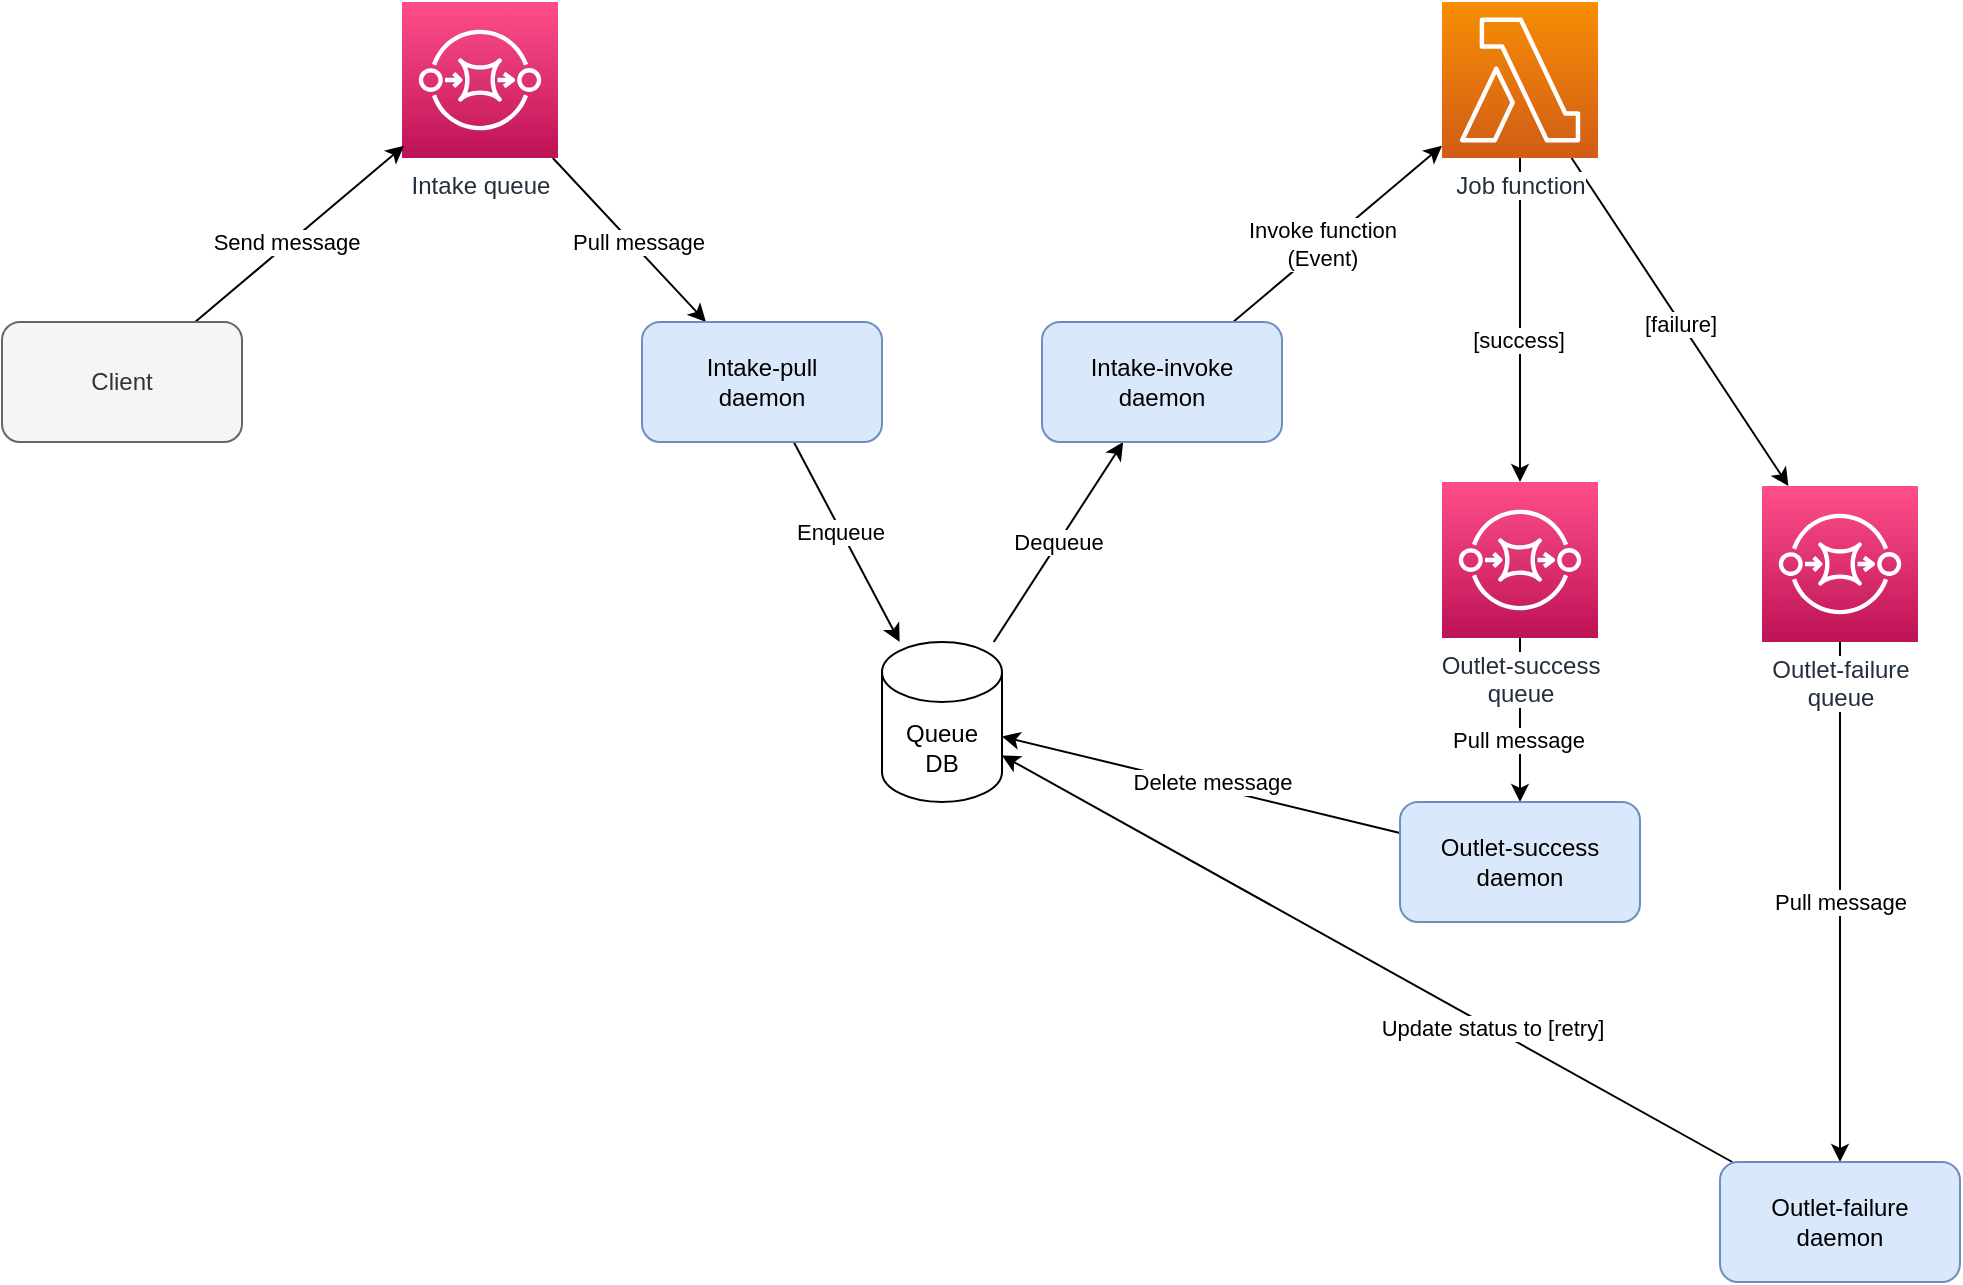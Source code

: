 <mxfile version="21.1.2" type="device">
  <diagram id="mxVrkepGvQhO2i_dYuH9" name="ページ1">
    <mxGraphModel dx="568" dy="423" grid="1" gridSize="10" guides="1" tooltips="1" connect="1" arrows="1" fold="1" page="1" pageScale="1" pageWidth="1169" pageHeight="827" math="0" shadow="0">
      <root>
        <mxCell id="0" />
        <mxCell id="1" parent="0" />
        <mxCell id="HZb5ogPzErYhzc3wcaVC-30" style="edgeStyle=none;rounded=0;orthogonalLoop=1;jettySize=auto;html=1;" parent="1" source="HZb5ogPzErYhzc3wcaVC-1" target="HZb5ogPzErYhzc3wcaVC-12" edge="1">
          <mxGeometry relative="1" as="geometry" />
        </mxCell>
        <mxCell id="HZb5ogPzErYhzc3wcaVC-31" value="Pull message" style="edgeLabel;html=1;align=center;verticalAlign=middle;resizable=0;points=[];" parent="HZb5ogPzErYhzc3wcaVC-30" vertex="1" connectable="0">
          <mxGeometry x="-0.013" y="4" relative="1" as="geometry">
            <mxPoint x="2" y="4" as="offset" />
          </mxGeometry>
        </mxCell>
        <mxCell id="HZb5ogPzErYhzc3wcaVC-1" value="&lt;span style=&quot;background-color: rgb(255, 255, 255);&quot;&gt;Intake queue&lt;/span&gt;" style="sketch=0;points=[[0,0,0],[0.25,0,0],[0.5,0,0],[0.75,0,0],[1,0,0],[0,1,0],[0.25,1,0],[0.5,1,0],[0.75,1,0],[1,1,0],[0,0.25,0],[0,0.5,0],[0,0.75,0],[1,0.25,0],[1,0.5,0],[1,0.75,0]];outlineConnect=0;fontColor=#232F3E;gradientColor=#FF4F8B;gradientDirection=north;fillColor=#BC1356;strokeColor=#ffffff;dashed=0;verticalLabelPosition=bottom;verticalAlign=top;align=center;html=1;fontSize=12;fontStyle=0;aspect=fixed;shape=mxgraph.aws4.resourceIcon;resIcon=mxgraph.aws4.sqs;" parent="1" vertex="1">
          <mxGeometry x="240" y="120" width="78" height="78" as="geometry" />
        </mxCell>
        <mxCell id="HZb5ogPzErYhzc3wcaVC-28" style="edgeStyle=none;rounded=0;orthogonalLoop=1;jettySize=auto;html=1;" parent="1" edge="1">
          <mxGeometry relative="1" as="geometry">
            <mxPoint x="136.563" y="280" as="sourcePoint" />
            <mxPoint x="241" y="191.899" as="targetPoint" />
          </mxGeometry>
        </mxCell>
        <mxCell id="HZb5ogPzErYhzc3wcaVC-29" value="Send message" style="edgeLabel;html=1;align=center;verticalAlign=middle;resizable=0;points=[];" parent="HZb5ogPzErYhzc3wcaVC-28" vertex="1" connectable="0">
          <mxGeometry x="-0.25" y="-3" relative="1" as="geometry">
            <mxPoint x="4" y="-10" as="offset" />
          </mxGeometry>
        </mxCell>
        <mxCell id="HZb5ogPzErYhzc3wcaVC-8" value="Client" style="rounded=1;whiteSpace=wrap;html=1;fillColor=#f5f5f5;fontColor=#333333;strokeColor=#666666;" parent="1" vertex="1">
          <mxGeometry x="40" y="280" width="120" height="60" as="geometry" />
        </mxCell>
        <mxCell id="HZb5ogPzErYhzc3wcaVC-32" style="edgeStyle=none;rounded=0;orthogonalLoop=1;jettySize=auto;html=1;" parent="1" source="HZb5ogPzErYhzc3wcaVC-12" target="HZb5ogPzErYhzc3wcaVC-17" edge="1">
          <mxGeometry relative="1" as="geometry" />
        </mxCell>
        <mxCell id="HZb5ogPzErYhzc3wcaVC-33" value="Enqueue" style="edgeLabel;html=1;align=center;verticalAlign=middle;resizable=0;points=[];" parent="HZb5ogPzErYhzc3wcaVC-32" vertex="1" connectable="0">
          <mxGeometry x="-0.114" y="-1" relative="1" as="geometry">
            <mxPoint as="offset" />
          </mxGeometry>
        </mxCell>
        <mxCell id="HZb5ogPzErYhzc3wcaVC-12" value="Intake-pull&lt;br&gt;daemon" style="rounded=1;whiteSpace=wrap;html=1;fillColor=#dae8fc;strokeColor=#6c8ebf;" parent="1" vertex="1">
          <mxGeometry x="360" y="280" width="120" height="60" as="geometry" />
        </mxCell>
        <mxCell id="HZb5ogPzErYhzc3wcaVC-34" value="Dequeue" style="edgeStyle=none;rounded=0;orthogonalLoop=1;jettySize=auto;html=1;" parent="1" source="HZb5ogPzErYhzc3wcaVC-17" target="HZb5ogPzErYhzc3wcaVC-19" edge="1">
          <mxGeometry relative="1" as="geometry" />
        </mxCell>
        <mxCell id="HZb5ogPzErYhzc3wcaVC-17" value="Queue&lt;br&gt;DB" style="shape=cylinder3;whiteSpace=wrap;html=1;boundedLbl=1;backgroundOutline=1;size=15;" parent="1" vertex="1">
          <mxGeometry x="480" y="440" width="60" height="80" as="geometry" />
        </mxCell>
        <mxCell id="HZb5ogPzErYhzc3wcaVC-27" style="edgeStyle=none;rounded=0;orthogonalLoop=1;jettySize=auto;html=1;" parent="1" source="HZb5ogPzErYhzc3wcaVC-19" target="HZb5ogPzErYhzc3wcaVC-22" edge="1">
          <mxGeometry relative="1" as="geometry" />
        </mxCell>
        <mxCell id="HZb5ogPzErYhzc3wcaVC-37" value="Invoke function&lt;br&gt;(Event)" style="edgeLabel;html=1;align=center;verticalAlign=middle;resizable=0;points=[];" parent="HZb5ogPzErYhzc3wcaVC-27" vertex="1" connectable="0">
          <mxGeometry x="0.076" relative="1" as="geometry">
            <mxPoint x="-12" y="8" as="offset" />
          </mxGeometry>
        </mxCell>
        <mxCell id="HZb5ogPzErYhzc3wcaVC-19" value="Intake-invoke&lt;br&gt;daemon" style="rounded=1;whiteSpace=wrap;html=1;fillColor=#dae8fc;strokeColor=#6c8ebf;" parent="1" vertex="1">
          <mxGeometry x="560" y="280" width="120" height="60" as="geometry" />
        </mxCell>
        <mxCell id="HZb5ogPzErYhzc3wcaVC-39" style="edgeStyle=none;rounded=0;orthogonalLoop=1;jettySize=auto;html=1;" parent="1" source="HZb5ogPzErYhzc3wcaVC-22" target="HZb5ogPzErYhzc3wcaVC-38" edge="1">
          <mxGeometry relative="1" as="geometry" />
        </mxCell>
        <mxCell id="HZb5ogPzErYhzc3wcaVC-45" value="[success]" style="edgeLabel;html=1;align=center;verticalAlign=middle;resizable=0;points=[];" parent="HZb5ogPzErYhzc3wcaVC-39" vertex="1" connectable="0">
          <mxGeometry x="0.123" y="-1" relative="1" as="geometry">
            <mxPoint as="offset" />
          </mxGeometry>
        </mxCell>
        <mxCell id="HZb5ogPzErYhzc3wcaVC-41" value="[failure]" style="edgeStyle=none;rounded=0;orthogonalLoop=1;jettySize=auto;html=1;" parent="1" source="HZb5ogPzErYhzc3wcaVC-22" target="HZb5ogPzErYhzc3wcaVC-40" edge="1">
          <mxGeometry x="0.008" relative="1" as="geometry">
            <mxPoint as="offset" />
          </mxGeometry>
        </mxCell>
        <mxCell id="HZb5ogPzErYhzc3wcaVC-22" value="&lt;span style=&quot;background-color: rgb(255, 255, 255);&quot;&gt;Job function&lt;/span&gt;" style="sketch=0;points=[[0,0,0],[0.25,0,0],[0.5,0,0],[0.75,0,0],[1,0,0],[0,1,0],[0.25,1,0],[0.5,1,0],[0.75,1,0],[1,1,0],[0,0.25,0],[0,0.5,0],[0,0.75,0],[1,0.25,0],[1,0.5,0],[1,0.75,0]];outlineConnect=0;fontColor=#232F3E;gradientColor=#F78E04;gradientDirection=north;fillColor=#D05C17;strokeColor=#ffffff;dashed=0;verticalLabelPosition=bottom;verticalAlign=top;align=center;html=1;fontSize=12;fontStyle=0;aspect=fixed;shape=mxgraph.aws4.resourceIcon;resIcon=mxgraph.aws4.lambda;" parent="1" vertex="1">
          <mxGeometry x="760" y="120" width="78" height="78" as="geometry" />
        </mxCell>
        <mxCell id="UKIermQNzph6TnSPJj98-7" style="edgeStyle=none;rounded=0;orthogonalLoop=1;jettySize=auto;html=1;" parent="1" source="HZb5ogPzErYhzc3wcaVC-38" target="UKIermQNzph6TnSPJj98-1" edge="1">
          <mxGeometry relative="1" as="geometry" />
        </mxCell>
        <mxCell id="UKIermQNzph6TnSPJj98-9" value="Pull message" style="edgeLabel;html=1;align=center;verticalAlign=middle;resizable=0;points=[];" parent="UKIermQNzph6TnSPJj98-7" vertex="1" connectable="0">
          <mxGeometry x="0.244" y="-1" relative="1" as="geometry">
            <mxPoint as="offset" />
          </mxGeometry>
        </mxCell>
        <mxCell id="HZb5ogPzErYhzc3wcaVC-38" value="&lt;span style=&quot;background-color: rgb(255, 255, 255);&quot;&gt;Outlet-success&lt;br&gt;queue&lt;/span&gt;" style="sketch=0;points=[[0,0,0],[0.25,0,0],[0.5,0,0],[0.75,0,0],[1,0,0],[0,1,0],[0.25,1,0],[0.5,1,0],[0.75,1,0],[1,1,0],[0,0.25,0],[0,0.5,0],[0,0.75,0],[1,0.25,0],[1,0.5,0],[1,0.75,0]];outlineConnect=0;fontColor=#232F3E;gradientColor=#FF4F8B;gradientDirection=north;fillColor=#BC1356;strokeColor=#ffffff;dashed=0;verticalLabelPosition=bottom;verticalAlign=top;align=center;html=1;fontSize=12;fontStyle=0;aspect=fixed;shape=mxgraph.aws4.resourceIcon;resIcon=mxgraph.aws4.sqs;" parent="1" vertex="1">
          <mxGeometry x="760" y="360" width="78" height="78" as="geometry" />
        </mxCell>
        <mxCell id="UKIermQNzph6TnSPJj98-8" value="Pull message" style="edgeStyle=none;rounded=0;orthogonalLoop=1;jettySize=auto;html=1;" parent="1" source="HZb5ogPzErYhzc3wcaVC-40" target="UKIermQNzph6TnSPJj98-2" edge="1">
          <mxGeometry relative="1" as="geometry" />
        </mxCell>
        <mxCell id="HZb5ogPzErYhzc3wcaVC-40" value="&lt;span style=&quot;background-color: rgb(255, 255, 255);&quot;&gt;Outlet-failure&lt;br&gt;queue&lt;/span&gt;" style="sketch=0;points=[[0,0,0],[0.25,0,0],[0.5,0,0],[0.75,0,0],[1,0,0],[0,1,0],[0.25,1,0],[0.5,1,0],[0.75,1,0],[1,1,0],[0,0.25,0],[0,0.5,0],[0,0.75,0],[1,0.25,0],[1,0.5,0],[1,0.75,0]];outlineConnect=0;fontColor=#232F3E;gradientColor=#FF4F8B;gradientDirection=north;fillColor=#BC1356;strokeColor=#ffffff;dashed=0;verticalLabelPosition=bottom;verticalAlign=top;align=center;html=1;fontSize=12;fontStyle=0;aspect=fixed;shape=mxgraph.aws4.resourceIcon;resIcon=mxgraph.aws4.sqs;" parent="1" vertex="1">
          <mxGeometry x="920" y="362" width="78" height="78" as="geometry" />
        </mxCell>
        <mxCell id="UKIermQNzph6TnSPJj98-5" style="edgeStyle=none;rounded=0;orthogonalLoop=1;jettySize=auto;html=1;" parent="1" source="UKIermQNzph6TnSPJj98-1" target="HZb5ogPzErYhzc3wcaVC-17" edge="1">
          <mxGeometry relative="1" as="geometry" />
        </mxCell>
        <mxCell id="UKIermQNzph6TnSPJj98-10" value="Delete message" style="edgeLabel;html=1;align=center;verticalAlign=middle;resizable=0;points=[];" parent="UKIermQNzph6TnSPJj98-5" vertex="1" connectable="0">
          <mxGeometry x="-0.049" y="-3" relative="1" as="geometry">
            <mxPoint as="offset" />
          </mxGeometry>
        </mxCell>
        <mxCell id="UKIermQNzph6TnSPJj98-1" value="Outlet-success&lt;br&gt;daemon" style="rounded=1;whiteSpace=wrap;html=1;fillColor=#dae8fc;strokeColor=#6c8ebf;" parent="1" vertex="1">
          <mxGeometry x="739" y="520" width="120" height="60" as="geometry" />
        </mxCell>
        <mxCell id="UKIermQNzph6TnSPJj98-6" style="edgeStyle=none;rounded=0;orthogonalLoop=1;jettySize=auto;html=1;" parent="1" source="UKIermQNzph6TnSPJj98-2" target="HZb5ogPzErYhzc3wcaVC-17" edge="1">
          <mxGeometry relative="1" as="geometry" />
        </mxCell>
        <mxCell id="UKIermQNzph6TnSPJj98-11" value="Update status to [retry]" style="edgeLabel;html=1;align=center;verticalAlign=middle;resizable=0;points=[];" parent="UKIermQNzph6TnSPJj98-6" vertex="1" connectable="0">
          <mxGeometry x="-0.342" relative="1" as="geometry">
            <mxPoint as="offset" />
          </mxGeometry>
        </mxCell>
        <mxCell id="UKIermQNzph6TnSPJj98-2" value="Outlet-failure&lt;br&gt;daemon" style="rounded=1;whiteSpace=wrap;html=1;fillColor=#dae8fc;strokeColor=#6c8ebf;" parent="1" vertex="1">
          <mxGeometry x="899" y="700" width="120" height="60" as="geometry" />
        </mxCell>
      </root>
    </mxGraphModel>
  </diagram>
</mxfile>
